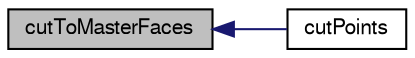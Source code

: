 digraph "cutToMasterFaces"
{
  bgcolor="transparent";
  edge [fontname="FreeSans",fontsize="10",labelfontname="FreeSans",labelfontsize="10"];
  node [fontname="FreeSans",fontsize="10",shape=record];
  rankdir="LR";
  Node138 [label="cutToMasterFaces",height=0.2,width=0.4,color="black", fillcolor="grey75", style="filled", fontcolor="black"];
  Node138 -> Node139 [dir="back",color="midnightblue",fontsize="10",style="solid",fontname="FreeSans"];
  Node139 [label="cutPoints",height=0.2,width=0.4,color="black",URL="$a21590.html#aaa7db98521bd81a4adc94a7a7ebab8fe",tooltip="Points for combined set of faces. "];
}
